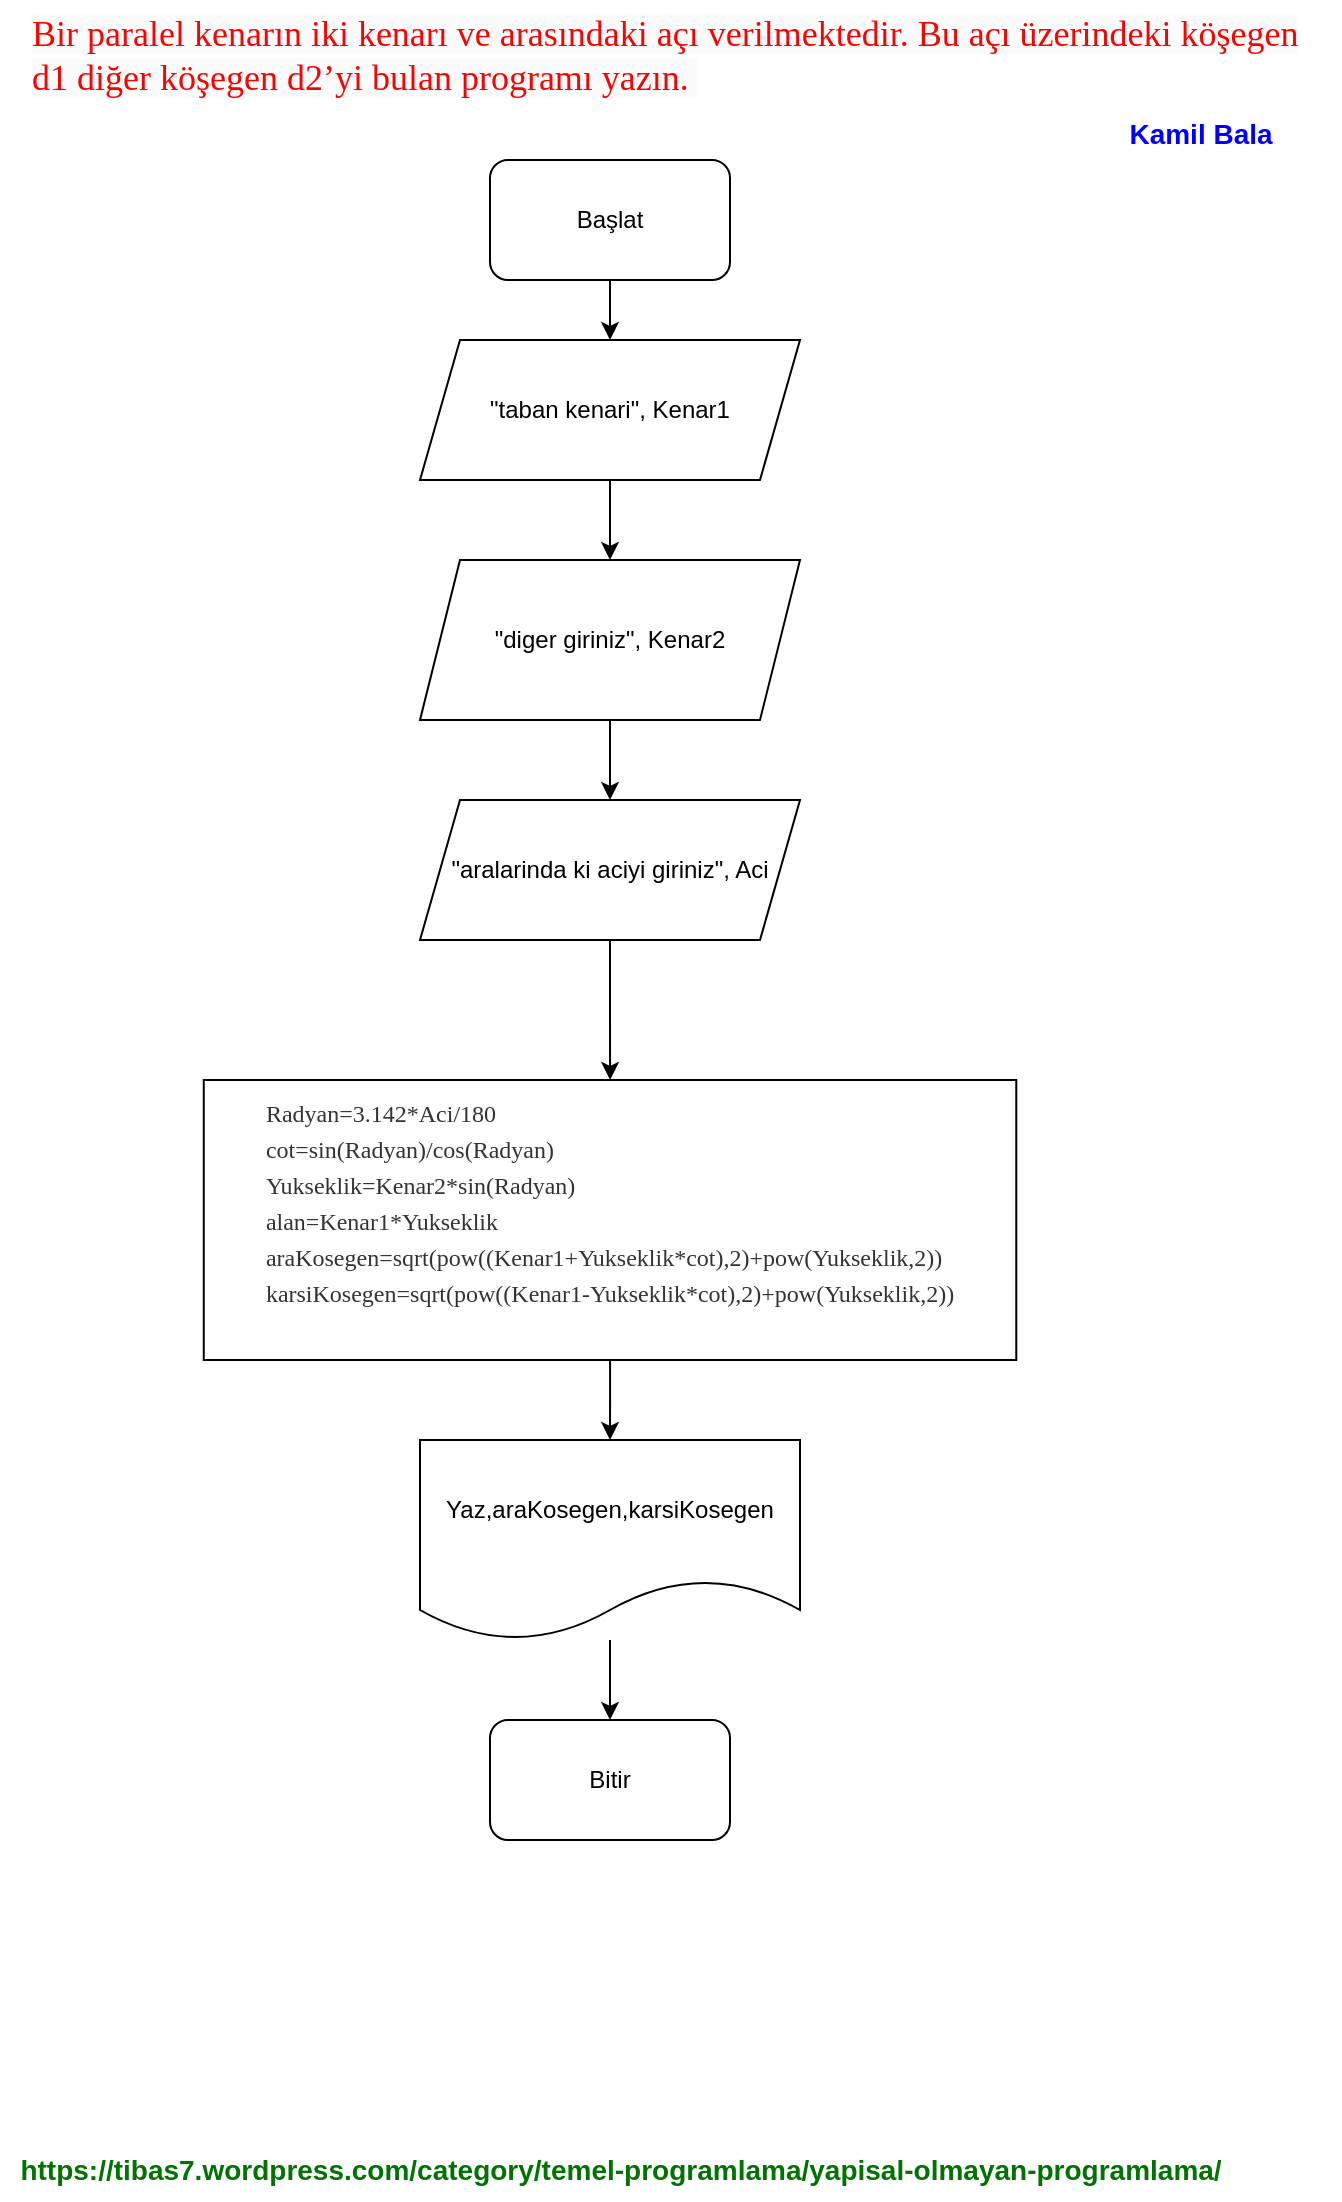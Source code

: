 <mxfile version="20.8.16" type="device"><diagram name="Sayfa -1" id="HH79vYCIUQZker7YnYB9"><mxGraphModel dx="748" dy="437" grid="1" gridSize="10" guides="1" tooltips="1" connect="1" arrows="1" fold="1" page="1" pageScale="1" pageWidth="827" pageHeight="1169" math="0" shadow="0"><root><mxCell id="0"/><mxCell id="1" parent="0"/><mxCell id="5Ir3c3IeqkOVajq5ck5g-4" style="edgeStyle=orthogonalEdgeStyle;rounded=0;orthogonalLoop=1;jettySize=auto;html=1;entryX=0.5;entryY=0;entryDx=0;entryDy=0;" parent="1" source="5Ir3c3IeqkOVajq5ck5g-1" target="5Ir3c3IeqkOVajq5ck5g-3" edge="1"><mxGeometry relative="1" as="geometry"/></mxCell><mxCell id="5Ir3c3IeqkOVajq5ck5g-1" value="Başlat" style="rounded=1;whiteSpace=wrap;html=1;" parent="1" vertex="1"><mxGeometry x="315" y="100" width="120" height="60" as="geometry"/></mxCell><mxCell id="5Ir3c3IeqkOVajq5ck5g-2" value="Bitir" style="rounded=1;whiteSpace=wrap;html=1;" parent="1" vertex="1"><mxGeometry x="315" y="880" width="120" height="60" as="geometry"/></mxCell><mxCell id="AiwrwXVYAzowbeAoe26C-2" value="" style="edgeStyle=orthogonalEdgeStyle;rounded=0;orthogonalLoop=1;jettySize=auto;html=1;" parent="1" source="5Ir3c3IeqkOVajq5ck5g-3" target="AiwrwXVYAzowbeAoe26C-1" edge="1"><mxGeometry relative="1" as="geometry"/></mxCell><mxCell id="5Ir3c3IeqkOVajq5ck5g-3" value="&quot;taban kenari&quot;, Kenar1" style="shape=parallelogram;perimeter=parallelogramPerimeter;whiteSpace=wrap;html=1;fixedSize=1;" parent="1" vertex="1"><mxGeometry x="280" y="190" width="190" height="70" as="geometry"/></mxCell><mxCell id="5Ir3c3IeqkOVajq5ck5g-8" style="edgeStyle=orthogonalEdgeStyle;rounded=0;orthogonalLoop=1;jettySize=auto;html=1;entryX=0.5;entryY=0;entryDx=0;entryDy=0;" parent="1" source="5Ir3c3IeqkOVajq5ck5g-5" target="5Ir3c3IeqkOVajq5ck5g-2" edge="1"><mxGeometry relative="1" as="geometry"/></mxCell><mxCell id="5Ir3c3IeqkOVajq5ck5g-5" value="Yaz,araKosegen,karsiKosegen" style="shape=document;whiteSpace=wrap;html=1;boundedLbl=1;" parent="1" vertex="1"><mxGeometry x="280" y="740" width="190" height="100" as="geometry"/></mxCell><mxCell id="lfFPv9Cbbby7XueaSf2V-4" value="" style="edgeStyle=orthogonalEdgeStyle;rounded=0;orthogonalLoop=1;jettySize=auto;html=1;" parent="1" source="AiwrwXVYAzowbeAoe26C-1" target="lfFPv9Cbbby7XueaSf2V-2" edge="1"><mxGeometry relative="1" as="geometry"/></mxCell><mxCell id="AiwrwXVYAzowbeAoe26C-1" value="&quot;diger giriniz&quot;, Kenar2" style="shape=parallelogram;perimeter=parallelogramPerimeter;whiteSpace=wrap;html=1;fixedSize=1;" parent="1" vertex="1"><mxGeometry x="280" y="300" width="190" height="80" as="geometry"/></mxCell><mxCell id="kpIakT6DO47rR_V7M5zh-3" value="" style="edgeStyle=orthogonalEdgeStyle;rounded=0;orthogonalLoop=1;jettySize=auto;html=1;" parent="1" source="AiwrwXVYAzowbeAoe26C-4" target="5Ir3c3IeqkOVajq5ck5g-5" edge="1"><mxGeometry relative="1" as="geometry"/></mxCell><mxCell id="AiwrwXVYAzowbeAoe26C-4" value="&lt;p style=&quot;border: 0px; margin: 0px 0px 1.5em; outline: 0px; padding: 0px; vertical-align: baseline; text-align: left; line-height: 0%;&quot;&gt;&lt;font face=&quot;Fertigo Pro, fertigo-pro-1, fertigo-pro-2, Georgia, Bitstream Charter, serif&quot; color=&quot;#333333&quot;&gt;Radyan=3.142*Aci/180&lt;/font&gt;&lt;/p&gt;&lt;p style=&quot;border: 0px; margin: 0px 0px 1.5em; outline: 0px; padding: 0px; vertical-align: baseline; text-align: left; line-height: 0%;&quot;&gt;&lt;span style=&quot;color: rgb(51, 51, 51); font-family: &amp;quot;Fertigo Pro&amp;quot;, fertigo-pro-1, fertigo-pro-2, Georgia, &amp;quot;Bitstream Charter&amp;quot;, serif; background-color: initial;&quot;&gt;cot=sin(Radyan)/cos(Radyan)&lt;/span&gt;&lt;/p&gt;&lt;p style=&quot;border: 0px; margin: 0px 0px 1.5em; outline: 0px; padding: 0px; vertical-align: baseline; text-align: left; line-height: 0%;&quot;&gt;&lt;font face=&quot;Fertigo Pro, fertigo-pro-1, fertigo-pro-2, Georgia, Bitstream Charter, serif&quot; color=&quot;#333333&quot;&gt;Yukseklik=Kenar2*sin(Radyan)&lt;/font&gt;&lt;/p&gt;&lt;p style=&quot;border: 0px; margin: 0px 0px 1.5em; outline: 0px; padding: 0px; vertical-align: baseline; text-align: left; line-height: 0%;&quot;&gt;&lt;font face=&quot;Fertigo Pro, fertigo-pro-1, fertigo-pro-2, Georgia, Bitstream Charter, serif&quot; color=&quot;#333333&quot;&gt;alan=Kenar1*Yukseklik&lt;/font&gt;&lt;/p&gt;&lt;p style=&quot;border: 0px; margin: 0px 0px 1.5em; outline: 0px; padding: 0px; vertical-align: baseline; text-align: left; line-height: 0%;&quot;&gt;&lt;font face=&quot;Fertigo Pro, fertigo-pro-1, fertigo-pro-2, Georgia, Bitstream Charter, serif&quot; color=&quot;#333333&quot;&gt;araKosegen=sqrt(pow((Kenar1+Yukseklik*cot),2)+pow(Yukseklik,2))&lt;/font&gt;&lt;/p&gt;&lt;p style=&quot;border: 0px; margin: 0px 0px 1.5em; outline: 0px; padding: 0px; vertical-align: baseline; text-align: left; line-height: 0%;&quot;&gt;&lt;font face=&quot;Fertigo Pro, fertigo-pro-1, fertigo-pro-2, Georgia, Bitstream Charter, serif&quot; color=&quot;#333333&quot;&gt;karsiKosegen=sqrt(pow((Kenar1-Yukseklik*cot),2)+pow(Yukseklik,2))&lt;/font&gt;&lt;/p&gt;" style="rounded=0;whiteSpace=wrap;html=1;" parent="1" vertex="1"><mxGeometry x="171.88" y="560" width="406.25" height="140" as="geometry"/></mxCell><mxCell id="oV6WeicEwPRYcoy7KCBL-1" value="&lt;font color=&quot;#007300&quot;&gt;&lt;b&gt;https://tibas7.wordpress.com/category/temel-programlama/yapisal-olmayan-programlama/&lt;/b&gt;&lt;/font&gt;" style="text;html=1;align=center;verticalAlign=middle;resizable=0;points=[];autosize=1;strokeColor=none;fillColor=none;fontSize=14;fontColor=#0000FF;" parent="1" vertex="1"><mxGeometry x="70" y="1090" width="620" height="30" as="geometry"/></mxCell><mxCell id="oV6WeicEwPRYcoy7KCBL-2" value="&lt;span style=&quot;color: rgb(255, 0, 0); font-family: &amp;quot;Comic Sans MS&amp;quot;; font-size: 18px; font-style: normal; font-variant-ligatures: normal; font-variant-caps: normal; font-weight: 400; letter-spacing: normal; orphans: 2; text-align: center; text-indent: 0px; text-transform: none; widows: 2; word-spacing: 0px; -webkit-text-stroke-width: 0px; background-color: rgb(251, 251, 251); text-decoration-thickness: initial; text-decoration-style: initial; text-decoration-color: initial; float: none; display: inline !important;&quot;&gt;Bir paralel kenarın iki kenarı ve arasındaki açı verilmektedir. Bu açı üzerindeki köşegen d1 diğer köşegen d2’yi bulan programı yazın.&amp;nbsp;&lt;/span&gt;" style="text;whiteSpace=wrap;html=1;" parent="1" vertex="1"><mxGeometry x="84" y="20" width="656" height="40" as="geometry"/></mxCell><mxCell id="oV6WeicEwPRYcoy7KCBL-3" value="&lt;font style=&quot;font-size: 14px;&quot; color=&quot;#0000ff&quot;&gt;&lt;b&gt;Kamil Bala&lt;br&gt;&lt;br&gt;&lt;/b&gt;&lt;/font&gt;" style="text;html=1;align=center;verticalAlign=middle;resizable=0;points=[];autosize=1;strokeColor=none;fillColor=none;" parent="1" vertex="1"><mxGeometry x="620" y="70" width="100" height="50" as="geometry"/></mxCell><mxCell id="9aRD0zWv6jQm_BoiceGl-1" value="" style="edgeStyle=orthogonalEdgeStyle;rounded=0;orthogonalLoop=1;jettySize=auto;html=1;" parent="1" source="lfFPv9Cbbby7XueaSf2V-2" target="AiwrwXVYAzowbeAoe26C-4" edge="1"><mxGeometry relative="1" as="geometry"/></mxCell><mxCell id="lfFPv9Cbbby7XueaSf2V-2" value="&quot;aralarinda ki aciyi giriniz&quot;, Aci" style="shape=parallelogram;perimeter=parallelogramPerimeter;whiteSpace=wrap;html=1;fixedSize=1;" parent="1" vertex="1"><mxGeometry x="280" y="420" width="190" height="70" as="geometry"/></mxCell></root></mxGraphModel></diagram></mxfile>